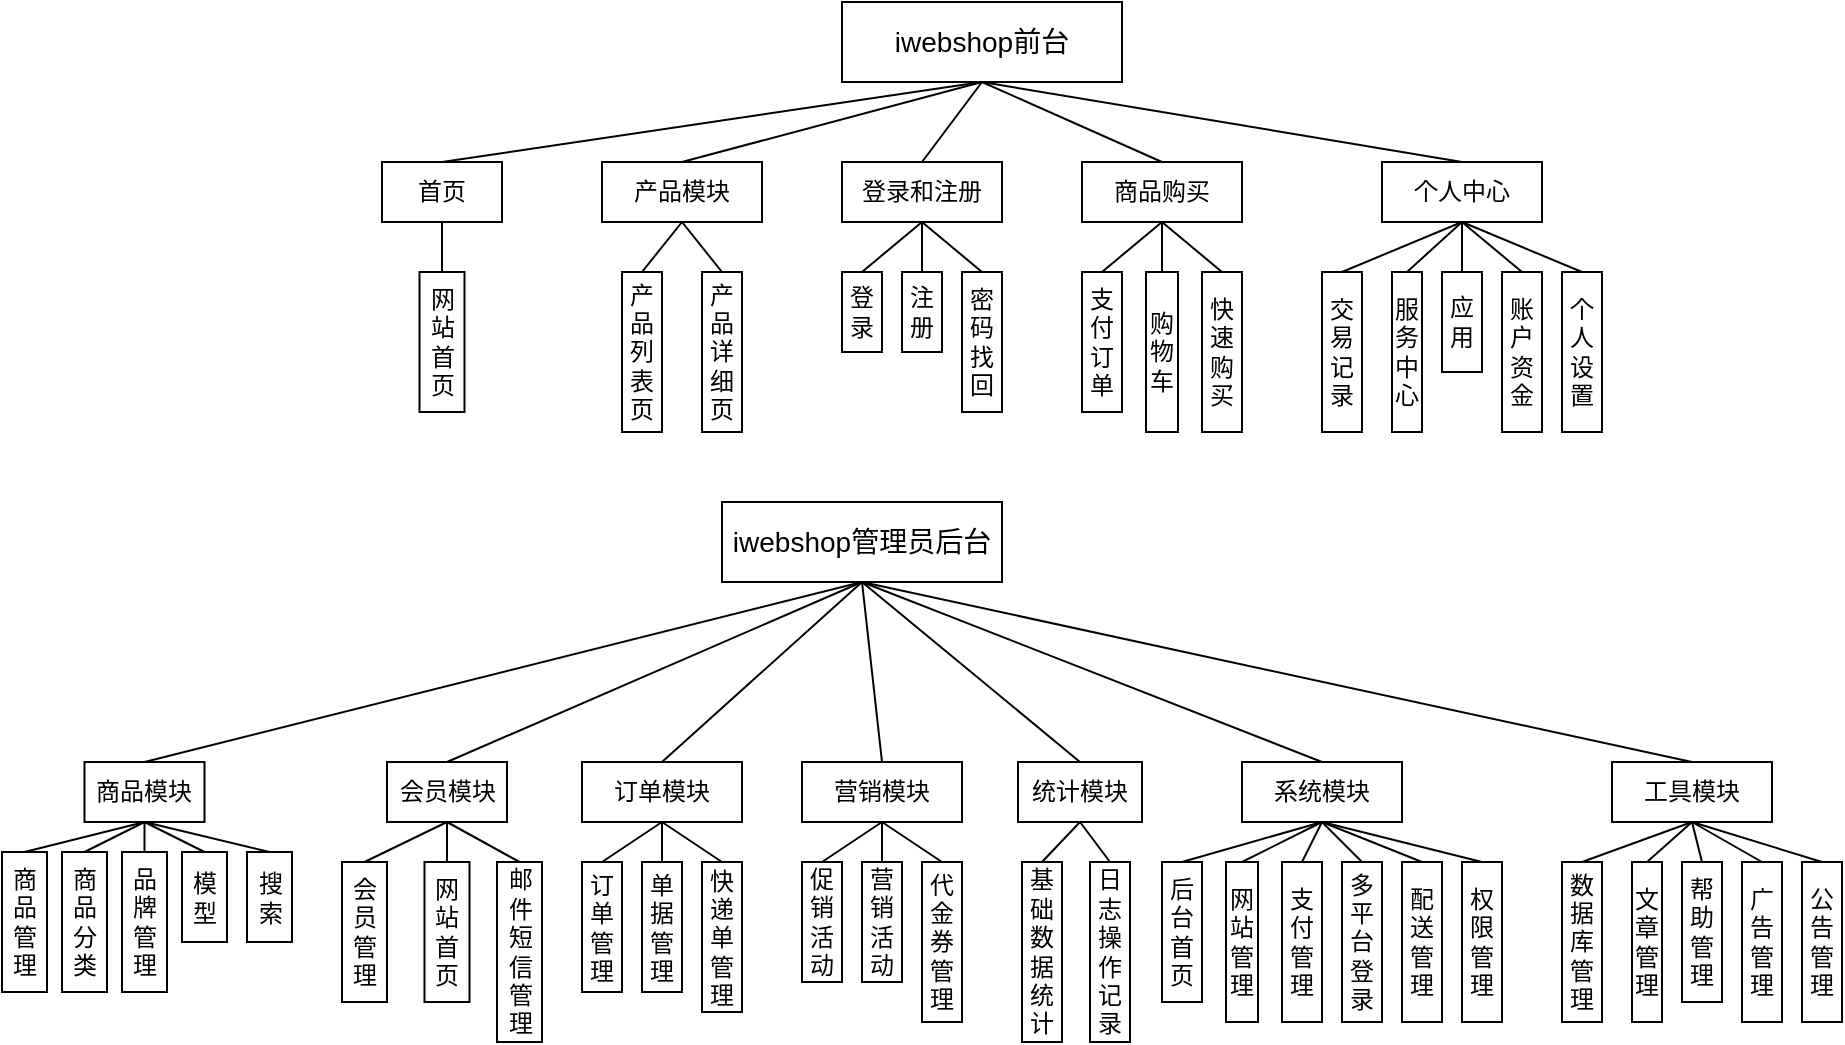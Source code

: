 <mxfile version="13.10.0" type="github"><diagram id="5_y9grPP_kcYrdx5bBlv" name="Page-1"><mxGraphModel dx="1957" dy="548" grid="1" gridSize="10" guides="1" tooltips="1" connect="1" arrows="1" fold="1" page="1" pageScale="1" pageWidth="827" pageHeight="1169" math="0" shadow="0"><root><mxCell id="0"/><mxCell id="1" parent="0"/><mxCell id="wPZl9Fxaazv0t-xVPV-a-2" value="&lt;font style=&quot;font-size: 14px&quot;&gt;iwebshop前台&lt;/font&gt;" style="rounded=0;whiteSpace=wrap;html=1;" vertex="1" parent="1"><mxGeometry x="270" y="50" width="140" height="40" as="geometry"/></mxCell><mxCell id="wPZl9Fxaazv0t-xVPV-a-3" value="产品模块" style="rounded=0;whiteSpace=wrap;html=1;" vertex="1" parent="1"><mxGeometry x="150" y="130" width="80" height="30" as="geometry"/></mxCell><mxCell id="wPZl9Fxaazv0t-xVPV-a-4" value="首页" style="rounded=0;whiteSpace=wrap;html=1;" vertex="1" parent="1"><mxGeometry x="40" y="130" width="60" height="30" as="geometry"/></mxCell><mxCell id="wPZl9Fxaazv0t-xVPV-a-5" value="个人中心" style="rounded=0;whiteSpace=wrap;html=1;" vertex="1" parent="1"><mxGeometry x="540" y="130" width="80" height="30" as="geometry"/></mxCell><mxCell id="wPZl9Fxaazv0t-xVPV-a-6" value="商品购买" style="rounded=0;whiteSpace=wrap;html=1;" vertex="1" parent="1"><mxGeometry x="390" y="130" width="80" height="30" as="geometry"/></mxCell><mxCell id="wPZl9Fxaazv0t-xVPV-a-7" value="登录和注册" style="rounded=0;whiteSpace=wrap;html=1;" vertex="1" parent="1"><mxGeometry x="270" y="130" width="80" height="30" as="geometry"/></mxCell><mxCell id="wPZl9Fxaazv0t-xVPV-a-8" value="网站首页" style="rounded=0;whiteSpace=wrap;html=1;" vertex="1" parent="1"><mxGeometry x="58.75" y="185" width="22.5" height="70" as="geometry"/></mxCell><mxCell id="wPZl9Fxaazv0t-xVPV-a-9" value="产品列表页" style="rounded=0;whiteSpace=wrap;html=1;" vertex="1" parent="1"><mxGeometry x="160" y="185" width="20" height="80" as="geometry"/></mxCell><mxCell id="wPZl9Fxaazv0t-xVPV-a-10" value="登录" style="rounded=0;whiteSpace=wrap;html=1;" vertex="1" parent="1"><mxGeometry x="270" y="185" width="20" height="40" as="geometry"/></mxCell><mxCell id="wPZl9Fxaazv0t-xVPV-a-11" value="注册" style="rounded=0;whiteSpace=wrap;html=1;" vertex="1" parent="1"><mxGeometry x="300" y="185" width="20" height="40" as="geometry"/></mxCell><mxCell id="wPZl9Fxaazv0t-xVPV-a-12" value="交易记录" style="rounded=0;whiteSpace=wrap;html=1;" vertex="1" parent="1"><mxGeometry x="510" y="185" width="20" height="80" as="geometry"/></mxCell><mxCell id="wPZl9Fxaazv0t-xVPV-a-13" value="服务中心" style="rounded=0;whiteSpace=wrap;html=1;" vertex="1" parent="1"><mxGeometry x="545" y="185" width="15" height="80" as="geometry"/></mxCell><mxCell id="wPZl9Fxaazv0t-xVPV-a-14" value="个人设置" style="rounded=0;whiteSpace=wrap;html=1;" vertex="1" parent="1"><mxGeometry x="630" y="185" width="20" height="80" as="geometry"/></mxCell><mxCell id="wPZl9Fxaazv0t-xVPV-a-15" value="账户资金" style="rounded=0;whiteSpace=wrap;html=1;" vertex="1" parent="1"><mxGeometry x="600" y="185" width="20" height="80" as="geometry"/></mxCell><mxCell id="wPZl9Fxaazv0t-xVPV-a-16" value="应用" style="rounded=0;whiteSpace=wrap;html=1;" vertex="1" parent="1"><mxGeometry x="570" y="185" width="20" height="50" as="geometry"/></mxCell><mxCell id="wPZl9Fxaazv0t-xVPV-a-17" value="快速购买" style="rounded=0;whiteSpace=wrap;html=1;" vertex="1" parent="1"><mxGeometry x="450" y="185" width="20" height="80" as="geometry"/></mxCell><mxCell id="wPZl9Fxaazv0t-xVPV-a-18" value="购物车" style="rounded=0;whiteSpace=wrap;html=1;" vertex="1" parent="1"><mxGeometry x="422" y="185" width="16" height="80" as="geometry"/></mxCell><mxCell id="wPZl9Fxaazv0t-xVPV-a-19" value="支付订单" style="rounded=0;whiteSpace=wrap;html=1;" vertex="1" parent="1"><mxGeometry x="390" y="185" width="20" height="70" as="geometry"/></mxCell><mxCell id="wPZl9Fxaazv0t-xVPV-a-20" value="密码找回" style="rounded=0;whiteSpace=wrap;html=1;" vertex="1" parent="1"><mxGeometry x="330" y="185" width="20" height="70" as="geometry"/></mxCell><mxCell id="wPZl9Fxaazv0t-xVPV-a-21" value="产品详细页" style="rounded=0;whiteSpace=wrap;html=1;" vertex="1" parent="1"><mxGeometry x="200" y="185" width="20" height="80" as="geometry"/></mxCell><mxCell id="wPZl9Fxaazv0t-xVPV-a-25" value="" style="endArrow=none;html=1;entryX=0.5;entryY=1;entryDx=0;entryDy=0;exitX=0.5;exitY=0;exitDx=0;exitDy=0;" edge="1" parent="1" source="wPZl9Fxaazv0t-xVPV-a-4" target="wPZl9Fxaazv0t-xVPV-a-2"><mxGeometry width="50" height="50" relative="1" as="geometry"><mxPoint x="340" y="280" as="sourcePoint"/><mxPoint x="390" y="230" as="targetPoint"/></mxGeometry></mxCell><mxCell id="wPZl9Fxaazv0t-xVPV-a-26" value="" style="endArrow=none;html=1;entryX=0.5;entryY=1;entryDx=0;entryDy=0;exitX=0.5;exitY=0;exitDx=0;exitDy=0;" edge="1" parent="1" source="wPZl9Fxaazv0t-xVPV-a-3" target="wPZl9Fxaazv0t-xVPV-a-2"><mxGeometry width="50" height="50" relative="1" as="geometry"><mxPoint x="340" y="280" as="sourcePoint"/><mxPoint x="390" y="230" as="targetPoint"/></mxGeometry></mxCell><mxCell id="wPZl9Fxaazv0t-xVPV-a-27" value="" style="endArrow=none;html=1;entryX=0.5;entryY=1;entryDx=0;entryDy=0;exitX=0.5;exitY=0;exitDx=0;exitDy=0;" edge="1" parent="1" source="wPZl9Fxaazv0t-xVPV-a-7" target="wPZl9Fxaazv0t-xVPV-a-2"><mxGeometry width="50" height="50" relative="1" as="geometry"><mxPoint x="340" y="280" as="sourcePoint"/><mxPoint x="390" y="230" as="targetPoint"/></mxGeometry></mxCell><mxCell id="wPZl9Fxaazv0t-xVPV-a-28" value="" style="endArrow=none;html=1;entryX=0.5;entryY=1;entryDx=0;entryDy=0;exitX=0.5;exitY=0;exitDx=0;exitDy=0;" edge="1" parent="1" source="wPZl9Fxaazv0t-xVPV-a-6" target="wPZl9Fxaazv0t-xVPV-a-2"><mxGeometry width="50" height="50" relative="1" as="geometry"><mxPoint x="340" y="280" as="sourcePoint"/><mxPoint x="390" y="230" as="targetPoint"/></mxGeometry></mxCell><mxCell id="wPZl9Fxaazv0t-xVPV-a-29" value="" style="endArrow=none;html=1;entryX=0.5;entryY=1;entryDx=0;entryDy=0;exitX=0.5;exitY=0;exitDx=0;exitDy=0;" edge="1" parent="1" source="wPZl9Fxaazv0t-xVPV-a-5" target="wPZl9Fxaazv0t-xVPV-a-2"><mxGeometry width="50" height="50" relative="1" as="geometry"><mxPoint x="340" y="280" as="sourcePoint"/><mxPoint x="390" y="230" as="targetPoint"/></mxGeometry></mxCell><mxCell id="wPZl9Fxaazv0t-xVPV-a-30" value="" style="endArrow=none;html=1;entryX=0.5;entryY=1;entryDx=0;entryDy=0;exitX=0.5;exitY=0;exitDx=0;exitDy=0;" edge="1" parent="1" source="wPZl9Fxaazv0t-xVPV-a-8" target="wPZl9Fxaazv0t-xVPV-a-4"><mxGeometry width="50" height="50" relative="1" as="geometry"><mxPoint x="340" y="280" as="sourcePoint"/><mxPoint x="390" y="230" as="targetPoint"/></mxGeometry></mxCell><mxCell id="wPZl9Fxaazv0t-xVPV-a-31" value="" style="endArrow=none;html=1;entryX=0.5;entryY=1;entryDx=0;entryDy=0;exitX=0.5;exitY=0;exitDx=0;exitDy=0;" edge="1" parent="1" source="wPZl9Fxaazv0t-xVPV-a-9" target="wPZl9Fxaazv0t-xVPV-a-3"><mxGeometry width="50" height="50" relative="1" as="geometry"><mxPoint x="340" y="280" as="sourcePoint"/><mxPoint x="390" y="230" as="targetPoint"/></mxGeometry></mxCell><mxCell id="wPZl9Fxaazv0t-xVPV-a-32" value="" style="endArrow=none;html=1;entryX=0.5;entryY=1;entryDx=0;entryDy=0;exitX=0.5;exitY=0;exitDx=0;exitDy=0;" edge="1" parent="1" source="wPZl9Fxaazv0t-xVPV-a-21" target="wPZl9Fxaazv0t-xVPV-a-3"><mxGeometry width="50" height="50" relative="1" as="geometry"><mxPoint x="340" y="280" as="sourcePoint"/><mxPoint x="390" y="230" as="targetPoint"/></mxGeometry></mxCell><mxCell id="wPZl9Fxaazv0t-xVPV-a-33" value="" style="endArrow=none;html=1;entryX=0.5;entryY=1;entryDx=0;entryDy=0;exitX=0.5;exitY=0;exitDx=0;exitDy=0;" edge="1" parent="1" source="wPZl9Fxaazv0t-xVPV-a-10" target="wPZl9Fxaazv0t-xVPV-a-7"><mxGeometry width="50" height="50" relative="1" as="geometry"><mxPoint x="340" y="280" as="sourcePoint"/><mxPoint x="390" y="230" as="targetPoint"/></mxGeometry></mxCell><mxCell id="wPZl9Fxaazv0t-xVPV-a-34" value="" style="endArrow=none;html=1;entryX=0.5;entryY=1;entryDx=0;entryDy=0;exitX=0.5;exitY=0;exitDx=0;exitDy=0;" edge="1" parent="1" source="wPZl9Fxaazv0t-xVPV-a-11" target="wPZl9Fxaazv0t-xVPV-a-7"><mxGeometry width="50" height="50" relative="1" as="geometry"><mxPoint x="340" y="280" as="sourcePoint"/><mxPoint x="390" y="230" as="targetPoint"/></mxGeometry></mxCell><mxCell id="wPZl9Fxaazv0t-xVPV-a-35" value="" style="endArrow=none;html=1;entryX=0.5;entryY=1;entryDx=0;entryDy=0;exitX=0.5;exitY=0;exitDx=0;exitDy=0;" edge="1" parent="1" source="wPZl9Fxaazv0t-xVPV-a-20" target="wPZl9Fxaazv0t-xVPV-a-7"><mxGeometry width="50" height="50" relative="1" as="geometry"><mxPoint x="340" y="280" as="sourcePoint"/><mxPoint x="390" y="230" as="targetPoint"/></mxGeometry></mxCell><mxCell id="wPZl9Fxaazv0t-xVPV-a-36" value="" style="endArrow=none;html=1;entryX=0.5;entryY=1;entryDx=0;entryDy=0;exitX=0.5;exitY=0;exitDx=0;exitDy=0;" edge="1" parent="1" source="wPZl9Fxaazv0t-xVPV-a-19" target="wPZl9Fxaazv0t-xVPV-a-6"><mxGeometry width="50" height="50" relative="1" as="geometry"><mxPoint x="340" y="280" as="sourcePoint"/><mxPoint x="390" y="230" as="targetPoint"/></mxGeometry></mxCell><mxCell id="wPZl9Fxaazv0t-xVPV-a-37" value="" style="endArrow=none;html=1;entryX=0.5;entryY=1;entryDx=0;entryDy=0;exitX=0.5;exitY=0;exitDx=0;exitDy=0;" edge="1" parent="1" source="wPZl9Fxaazv0t-xVPV-a-18" target="wPZl9Fxaazv0t-xVPV-a-6"><mxGeometry width="50" height="50" relative="1" as="geometry"><mxPoint x="340" y="280" as="sourcePoint"/><mxPoint x="390" y="230" as="targetPoint"/></mxGeometry></mxCell><mxCell id="wPZl9Fxaazv0t-xVPV-a-38" value="" style="endArrow=none;html=1;entryX=0.5;entryY=1;entryDx=0;entryDy=0;exitX=0.5;exitY=0;exitDx=0;exitDy=0;" edge="1" parent="1" source="wPZl9Fxaazv0t-xVPV-a-17" target="wPZl9Fxaazv0t-xVPV-a-6"><mxGeometry width="50" height="50" relative="1" as="geometry"><mxPoint x="340" y="280" as="sourcePoint"/><mxPoint x="390" y="230" as="targetPoint"/></mxGeometry></mxCell><mxCell id="wPZl9Fxaazv0t-xVPV-a-39" value="" style="endArrow=none;html=1;entryX=0.5;entryY=1;entryDx=0;entryDy=0;exitX=0.5;exitY=0;exitDx=0;exitDy=0;" edge="1" parent="1" source="wPZl9Fxaazv0t-xVPV-a-12" target="wPZl9Fxaazv0t-xVPV-a-5"><mxGeometry width="50" height="50" relative="1" as="geometry"><mxPoint x="340" y="280" as="sourcePoint"/><mxPoint x="390" y="230" as="targetPoint"/></mxGeometry></mxCell><mxCell id="wPZl9Fxaazv0t-xVPV-a-40" value="" style="endArrow=none;html=1;entryX=0.5;entryY=1;entryDx=0;entryDy=0;exitX=0.5;exitY=0;exitDx=0;exitDy=0;" edge="1" parent="1" source="wPZl9Fxaazv0t-xVPV-a-13" target="wPZl9Fxaazv0t-xVPV-a-5"><mxGeometry width="50" height="50" relative="1" as="geometry"><mxPoint x="340" y="280" as="sourcePoint"/><mxPoint x="390" y="230" as="targetPoint"/></mxGeometry></mxCell><mxCell id="wPZl9Fxaazv0t-xVPV-a-41" value="" style="endArrow=none;html=1;entryX=0.5;entryY=1;entryDx=0;entryDy=0;exitX=0.5;exitY=0;exitDx=0;exitDy=0;" edge="1" parent="1" source="wPZl9Fxaazv0t-xVPV-a-16" target="wPZl9Fxaazv0t-xVPV-a-5"><mxGeometry width="50" height="50" relative="1" as="geometry"><mxPoint x="340" y="280" as="sourcePoint"/><mxPoint x="390" y="230" as="targetPoint"/></mxGeometry></mxCell><mxCell id="wPZl9Fxaazv0t-xVPV-a-42" value="" style="endArrow=none;html=1;entryX=0.5;entryY=1;entryDx=0;entryDy=0;exitX=0.5;exitY=0;exitDx=0;exitDy=0;" edge="1" parent="1" source="wPZl9Fxaazv0t-xVPV-a-15" target="wPZl9Fxaazv0t-xVPV-a-5"><mxGeometry width="50" height="50" relative="1" as="geometry"><mxPoint x="340" y="280" as="sourcePoint"/><mxPoint x="390" y="230" as="targetPoint"/></mxGeometry></mxCell><mxCell id="wPZl9Fxaazv0t-xVPV-a-43" value="" style="endArrow=none;html=1;entryX=0.5;entryY=1;entryDx=0;entryDy=0;exitX=0.5;exitY=0;exitDx=0;exitDy=0;" edge="1" parent="1" source="wPZl9Fxaazv0t-xVPV-a-14" target="wPZl9Fxaazv0t-xVPV-a-5"><mxGeometry width="50" height="50" relative="1" as="geometry"><mxPoint x="340" y="280" as="sourcePoint"/><mxPoint x="390" y="230" as="targetPoint"/></mxGeometry></mxCell><mxCell id="wPZl9Fxaazv0t-xVPV-a-45" value="&lt;font style=&quot;font-size: 14px&quot;&gt;iwebshop管理员后台&lt;/font&gt;" style="rounded=0;whiteSpace=wrap;html=1;" vertex="1" parent="1"><mxGeometry x="210" y="300" width="140" height="40" as="geometry"/></mxCell><mxCell id="wPZl9Fxaazv0t-xVPV-a-46" value="订单模块" style="rounded=0;whiteSpace=wrap;html=1;" vertex="1" parent="1"><mxGeometry x="140" y="430" width="80" height="30" as="geometry"/></mxCell><mxCell id="wPZl9Fxaazv0t-xVPV-a-47" value="会员模块" style="rounded=0;whiteSpace=wrap;html=1;" vertex="1" parent="1"><mxGeometry x="42.5" y="430" width="60" height="30" as="geometry"/></mxCell><mxCell id="wPZl9Fxaazv0t-xVPV-a-48" value="工具模块" style="rounded=0;whiteSpace=wrap;html=1;" vertex="1" parent="1"><mxGeometry x="655" y="430" width="80" height="30" as="geometry"/></mxCell><mxCell id="wPZl9Fxaazv0t-xVPV-a-49" value="系统模块" style="rounded=0;whiteSpace=wrap;html=1;" vertex="1" parent="1"><mxGeometry x="470" y="430" width="80" height="30" as="geometry"/></mxCell><mxCell id="wPZl9Fxaazv0t-xVPV-a-50" value="营销模块" style="rounded=0;whiteSpace=wrap;html=1;" vertex="1" parent="1"><mxGeometry x="250" y="430" width="80" height="30" as="geometry"/></mxCell><mxCell id="wPZl9Fxaazv0t-xVPV-a-51" value="网站首页" style="rounded=0;whiteSpace=wrap;html=1;" vertex="1" parent="1"><mxGeometry x="61.25" y="480" width="22.5" height="70" as="geometry"/></mxCell><mxCell id="wPZl9Fxaazv0t-xVPV-a-52" value="订单管理" style="rounded=0;whiteSpace=wrap;html=1;" vertex="1" parent="1"><mxGeometry x="140" y="480" width="20" height="65" as="geometry"/></mxCell><mxCell id="wPZl9Fxaazv0t-xVPV-a-53" value="促销活动" style="rounded=0;whiteSpace=wrap;html=1;" vertex="1" parent="1"><mxGeometry x="250" y="480" width="20" height="60" as="geometry"/></mxCell><mxCell id="wPZl9Fxaazv0t-xVPV-a-54" value="营销活动" style="rounded=0;whiteSpace=wrap;html=1;" vertex="1" parent="1"><mxGeometry x="280" y="480" width="20" height="60" as="geometry"/></mxCell><mxCell id="wPZl9Fxaazv0t-xVPV-a-55" value="数据库管理" style="rounded=0;whiteSpace=wrap;html=1;" vertex="1" parent="1"><mxGeometry x="630" y="480" width="20" height="80" as="geometry"/></mxCell><mxCell id="wPZl9Fxaazv0t-xVPV-a-56" value="文章管理" style="rounded=0;whiteSpace=wrap;html=1;" vertex="1" parent="1"><mxGeometry x="665" y="480" width="15" height="80" as="geometry"/></mxCell><mxCell id="wPZl9Fxaazv0t-xVPV-a-57" value="公告管理" style="rounded=0;whiteSpace=wrap;html=1;" vertex="1" parent="1"><mxGeometry x="750" y="480" width="20" height="80" as="geometry"/></mxCell><mxCell id="wPZl9Fxaazv0t-xVPV-a-58" value="广告管理" style="rounded=0;whiteSpace=wrap;html=1;" vertex="1" parent="1"><mxGeometry x="720" y="480" width="20" height="80" as="geometry"/></mxCell><mxCell id="wPZl9Fxaazv0t-xVPV-a-59" value="帮助管理" style="rounded=0;whiteSpace=wrap;html=1;" vertex="1" parent="1"><mxGeometry x="690" y="480" width="20" height="70" as="geometry"/></mxCell><mxCell id="wPZl9Fxaazv0t-xVPV-a-60" value="支付管理" style="rounded=0;whiteSpace=wrap;html=1;" vertex="1" parent="1"><mxGeometry x="490" y="480" width="20" height="80" as="geometry"/></mxCell><mxCell id="wPZl9Fxaazv0t-xVPV-a-61" value="网站管理" style="rounded=0;whiteSpace=wrap;html=1;" vertex="1" parent="1"><mxGeometry x="462" y="480" width="16" height="80" as="geometry"/></mxCell><mxCell id="wPZl9Fxaazv0t-xVPV-a-62" value="后台首页" style="rounded=0;whiteSpace=wrap;html=1;" vertex="1" parent="1"><mxGeometry x="430" y="480" width="20" height="70" as="geometry"/></mxCell><mxCell id="wPZl9Fxaazv0t-xVPV-a-63" value="代金券管理" style="rounded=0;whiteSpace=wrap;html=1;" vertex="1" parent="1"><mxGeometry x="310" y="480" width="20" height="80" as="geometry"/></mxCell><mxCell id="wPZl9Fxaazv0t-xVPV-a-64" value="单据管理" style="rounded=0;whiteSpace=wrap;html=1;" vertex="1" parent="1"><mxGeometry x="170" y="480" width="20" height="65" as="geometry"/></mxCell><mxCell id="wPZl9Fxaazv0t-xVPV-a-65" value="" style="endArrow=none;html=1;entryX=0.5;entryY=1;entryDx=0;entryDy=0;exitX=0.5;exitY=0;exitDx=0;exitDy=0;" edge="1" parent="1" source="wPZl9Fxaazv0t-xVPV-a-47" target="wPZl9Fxaazv0t-xVPV-a-45"><mxGeometry width="50" height="50" relative="1" as="geometry"><mxPoint x="395" y="580" as="sourcePoint"/><mxPoint x="445" y="530" as="targetPoint"/></mxGeometry></mxCell><mxCell id="wPZl9Fxaazv0t-xVPV-a-66" value="" style="endArrow=none;html=1;entryX=0.5;entryY=1;entryDx=0;entryDy=0;exitX=0.5;exitY=0;exitDx=0;exitDy=0;" edge="1" parent="1" source="wPZl9Fxaazv0t-xVPV-a-46" target="wPZl9Fxaazv0t-xVPV-a-45"><mxGeometry width="50" height="50" relative="1" as="geometry"><mxPoint x="395" y="580" as="sourcePoint"/><mxPoint x="445" y="530" as="targetPoint"/></mxGeometry></mxCell><mxCell id="wPZl9Fxaazv0t-xVPV-a-67" value="" style="endArrow=none;html=1;entryX=0.5;entryY=1;entryDx=0;entryDy=0;exitX=0.5;exitY=0;exitDx=0;exitDy=0;" edge="1" parent="1" source="wPZl9Fxaazv0t-xVPV-a-50" target="wPZl9Fxaazv0t-xVPV-a-45"><mxGeometry width="50" height="50" relative="1" as="geometry"><mxPoint x="395" y="580" as="sourcePoint"/><mxPoint x="445" y="530" as="targetPoint"/></mxGeometry></mxCell><mxCell id="wPZl9Fxaazv0t-xVPV-a-68" value="" style="endArrow=none;html=1;entryX=0.5;entryY=1;entryDx=0;entryDy=0;exitX=0.5;exitY=0;exitDx=0;exitDy=0;" edge="1" parent="1" source="wPZl9Fxaazv0t-xVPV-a-49" target="wPZl9Fxaazv0t-xVPV-a-45"><mxGeometry width="50" height="50" relative="1" as="geometry"><mxPoint x="395" y="580" as="sourcePoint"/><mxPoint x="445" y="530" as="targetPoint"/></mxGeometry></mxCell><mxCell id="wPZl9Fxaazv0t-xVPV-a-69" value="" style="endArrow=none;html=1;entryX=0.5;entryY=1;entryDx=0;entryDy=0;exitX=0.5;exitY=0;exitDx=0;exitDy=0;" edge="1" parent="1" source="wPZl9Fxaazv0t-xVPV-a-48" target="wPZl9Fxaazv0t-xVPV-a-45"><mxGeometry width="50" height="50" relative="1" as="geometry"><mxPoint x="395" y="580" as="sourcePoint"/><mxPoint x="445" y="530" as="targetPoint"/></mxGeometry></mxCell><mxCell id="wPZl9Fxaazv0t-xVPV-a-70" value="" style="endArrow=none;html=1;entryX=0.5;entryY=1;entryDx=0;entryDy=0;exitX=0.5;exitY=0;exitDx=0;exitDy=0;" edge="1" parent="1" source="wPZl9Fxaazv0t-xVPV-a-51" target="wPZl9Fxaazv0t-xVPV-a-47"><mxGeometry width="50" height="50" relative="1" as="geometry"><mxPoint x="365" y="580" as="sourcePoint"/><mxPoint x="415" y="530" as="targetPoint"/></mxGeometry></mxCell><mxCell id="wPZl9Fxaazv0t-xVPV-a-71" value="" style="endArrow=none;html=1;entryX=0.5;entryY=1;entryDx=0;entryDy=0;exitX=0.5;exitY=0;exitDx=0;exitDy=0;" edge="1" parent="1" source="wPZl9Fxaazv0t-xVPV-a-52" target="wPZl9Fxaazv0t-xVPV-a-46"><mxGeometry width="50" height="50" relative="1" as="geometry"><mxPoint x="395" y="580" as="sourcePoint"/><mxPoint x="445" y="530" as="targetPoint"/></mxGeometry></mxCell><mxCell id="wPZl9Fxaazv0t-xVPV-a-72" value="" style="endArrow=none;html=1;entryX=0.5;entryY=1;entryDx=0;entryDy=0;exitX=0.5;exitY=0;exitDx=0;exitDy=0;" edge="1" parent="1" source="wPZl9Fxaazv0t-xVPV-a-64" target="wPZl9Fxaazv0t-xVPV-a-46"><mxGeometry width="50" height="50" relative="1" as="geometry"><mxPoint x="395" y="580" as="sourcePoint"/><mxPoint x="445" y="530" as="targetPoint"/></mxGeometry></mxCell><mxCell id="wPZl9Fxaazv0t-xVPV-a-73" value="" style="endArrow=none;html=1;entryX=0.5;entryY=1;entryDx=0;entryDy=0;exitX=0.5;exitY=0;exitDx=0;exitDy=0;" edge="1" parent="1" source="wPZl9Fxaazv0t-xVPV-a-53" target="wPZl9Fxaazv0t-xVPV-a-50"><mxGeometry width="50" height="50" relative="1" as="geometry"><mxPoint x="395" y="580" as="sourcePoint"/><mxPoint x="445" y="530" as="targetPoint"/></mxGeometry></mxCell><mxCell id="wPZl9Fxaazv0t-xVPV-a-74" value="" style="endArrow=none;html=1;entryX=0.5;entryY=1;entryDx=0;entryDy=0;exitX=0.5;exitY=0;exitDx=0;exitDy=0;" edge="1" parent="1" source="wPZl9Fxaazv0t-xVPV-a-54" target="wPZl9Fxaazv0t-xVPV-a-50"><mxGeometry width="50" height="50" relative="1" as="geometry"><mxPoint x="395" y="580" as="sourcePoint"/><mxPoint x="445" y="530" as="targetPoint"/></mxGeometry></mxCell><mxCell id="wPZl9Fxaazv0t-xVPV-a-75" value="" style="endArrow=none;html=1;entryX=0.5;entryY=1;entryDx=0;entryDy=0;exitX=0.5;exitY=0;exitDx=0;exitDy=0;" edge="1" parent="1" source="wPZl9Fxaazv0t-xVPV-a-63" target="wPZl9Fxaazv0t-xVPV-a-50"><mxGeometry width="50" height="50" relative="1" as="geometry"><mxPoint x="395" y="580" as="sourcePoint"/><mxPoint x="445" y="530" as="targetPoint"/></mxGeometry></mxCell><mxCell id="wPZl9Fxaazv0t-xVPV-a-76" value="" style="endArrow=none;html=1;entryX=0.5;entryY=1;entryDx=0;entryDy=0;exitX=0.5;exitY=0;exitDx=0;exitDy=0;" edge="1" parent="1" source="wPZl9Fxaazv0t-xVPV-a-62" target="wPZl9Fxaazv0t-xVPV-a-49"><mxGeometry width="50" height="50" relative="1" as="geometry"><mxPoint x="395" y="580" as="sourcePoint"/><mxPoint x="445" y="530" as="targetPoint"/></mxGeometry></mxCell><mxCell id="wPZl9Fxaazv0t-xVPV-a-77" value="" style="endArrow=none;html=1;entryX=0.5;entryY=1;entryDx=0;entryDy=0;exitX=0.5;exitY=0;exitDx=0;exitDy=0;" edge="1" parent="1" source="wPZl9Fxaazv0t-xVPV-a-61" target="wPZl9Fxaazv0t-xVPV-a-49"><mxGeometry width="50" height="50" relative="1" as="geometry"><mxPoint x="395" y="580" as="sourcePoint"/><mxPoint x="445" y="530" as="targetPoint"/></mxGeometry></mxCell><mxCell id="wPZl9Fxaazv0t-xVPV-a-78" value="" style="endArrow=none;html=1;entryX=0.5;entryY=1;entryDx=0;entryDy=0;exitX=0.5;exitY=0;exitDx=0;exitDy=0;" edge="1" parent="1" source="wPZl9Fxaazv0t-xVPV-a-60" target="wPZl9Fxaazv0t-xVPV-a-49"><mxGeometry width="50" height="50" relative="1" as="geometry"><mxPoint x="395" y="580" as="sourcePoint"/><mxPoint x="445" y="530" as="targetPoint"/></mxGeometry></mxCell><mxCell id="wPZl9Fxaazv0t-xVPV-a-79" value="" style="endArrow=none;html=1;entryX=0.5;entryY=1;entryDx=0;entryDy=0;exitX=0.5;exitY=0;exitDx=0;exitDy=0;" edge="1" parent="1" source="wPZl9Fxaazv0t-xVPV-a-55" target="wPZl9Fxaazv0t-xVPV-a-48"><mxGeometry width="50" height="50" relative="1" as="geometry"><mxPoint x="480" y="585" as="sourcePoint"/><mxPoint x="530" y="535" as="targetPoint"/></mxGeometry></mxCell><mxCell id="wPZl9Fxaazv0t-xVPV-a-80" value="" style="endArrow=none;html=1;entryX=0.5;entryY=1;entryDx=0;entryDy=0;exitX=0.5;exitY=0;exitDx=0;exitDy=0;" edge="1" parent="1" source="wPZl9Fxaazv0t-xVPV-a-56" target="wPZl9Fxaazv0t-xVPV-a-48"><mxGeometry width="50" height="50" relative="1" as="geometry"><mxPoint x="480" y="585" as="sourcePoint"/><mxPoint x="530" y="535" as="targetPoint"/></mxGeometry></mxCell><mxCell id="wPZl9Fxaazv0t-xVPV-a-81" value="" style="endArrow=none;html=1;entryX=0.5;entryY=1;entryDx=0;entryDy=0;exitX=0.5;exitY=0;exitDx=0;exitDy=0;" edge="1" parent="1" source="wPZl9Fxaazv0t-xVPV-a-59" target="wPZl9Fxaazv0t-xVPV-a-48"><mxGeometry width="50" height="50" relative="1" as="geometry"><mxPoint x="480" y="585" as="sourcePoint"/><mxPoint x="530" y="535" as="targetPoint"/></mxGeometry></mxCell><mxCell id="wPZl9Fxaazv0t-xVPV-a-82" value="" style="endArrow=none;html=1;entryX=0.5;entryY=1;entryDx=0;entryDy=0;exitX=0.5;exitY=0;exitDx=0;exitDy=0;" edge="1" parent="1" source="wPZl9Fxaazv0t-xVPV-a-58" target="wPZl9Fxaazv0t-xVPV-a-48"><mxGeometry width="50" height="50" relative="1" as="geometry"><mxPoint x="480" y="585" as="sourcePoint"/><mxPoint x="530" y="535" as="targetPoint"/></mxGeometry></mxCell><mxCell id="wPZl9Fxaazv0t-xVPV-a-83" value="" style="endArrow=none;html=1;entryX=0.5;entryY=1;entryDx=0;entryDy=0;exitX=0.5;exitY=0;exitDx=0;exitDy=0;" edge="1" parent="1" source="wPZl9Fxaazv0t-xVPV-a-57" target="wPZl9Fxaazv0t-xVPV-a-48"><mxGeometry width="50" height="50" relative="1" as="geometry"><mxPoint x="480" y="585" as="sourcePoint"/><mxPoint x="530" y="535" as="targetPoint"/></mxGeometry></mxCell><mxCell id="wPZl9Fxaazv0t-xVPV-a-84" value="商品模块" style="rounded=0;whiteSpace=wrap;html=1;" vertex="1" parent="1"><mxGeometry x="-108.75" y="430" width="60" height="30" as="geometry"/></mxCell><mxCell id="wPZl9Fxaazv0t-xVPV-a-85" value="统计模块" style="rounded=0;whiteSpace=wrap;html=1;" vertex="1" parent="1"><mxGeometry x="358" y="430" width="62" height="30" as="geometry"/></mxCell><mxCell id="wPZl9Fxaazv0t-xVPV-a-86" value="搜索" style="rounded=0;whiteSpace=wrap;html=1;" vertex="1" parent="1"><mxGeometry x="-27.5" y="475" width="22.5" height="45" as="geometry"/></mxCell><mxCell id="wPZl9Fxaazv0t-xVPV-a-87" value="模型" style="rounded=0;whiteSpace=wrap;html=1;" vertex="1" parent="1"><mxGeometry x="-60" y="475" width="22.5" height="45" as="geometry"/></mxCell><mxCell id="wPZl9Fxaazv0t-xVPV-a-88" value="品牌管理" style="rounded=0;whiteSpace=wrap;html=1;" vertex="1" parent="1"><mxGeometry x="-90" y="475" width="22.5" height="70" as="geometry"/></mxCell><mxCell id="wPZl9Fxaazv0t-xVPV-a-89" value="商品分类" style="rounded=0;whiteSpace=wrap;html=1;" vertex="1" parent="1"><mxGeometry x="-120" y="475" width="22.5" height="70" as="geometry"/></mxCell><mxCell id="wPZl9Fxaazv0t-xVPV-a-90" value="商品管理" style="rounded=0;whiteSpace=wrap;html=1;" vertex="1" parent="1"><mxGeometry x="-150" y="475" width="22.5" height="70" as="geometry"/></mxCell><mxCell id="wPZl9Fxaazv0t-xVPV-a-91" value="会员管理" style="rounded=0;whiteSpace=wrap;html=1;" vertex="1" parent="1"><mxGeometry x="20" y="480" width="22.5" height="70" as="geometry"/></mxCell><mxCell id="wPZl9Fxaazv0t-xVPV-a-92" value="邮件短信管理" style="rounded=0;whiteSpace=wrap;html=1;" vertex="1" parent="1"><mxGeometry x="97.5" y="480" width="22.5" height="90" as="geometry"/></mxCell><mxCell id="wPZl9Fxaazv0t-xVPV-a-95" value="快递单管理" style="rounded=0;whiteSpace=wrap;html=1;" vertex="1" parent="1"><mxGeometry x="200" y="480" width="20" height="75" as="geometry"/></mxCell><mxCell id="wPZl9Fxaazv0t-xVPV-a-99" value="日志操作记录" style="rounded=0;whiteSpace=wrap;html=1;" vertex="1" parent="1"><mxGeometry x="394" y="480" width="20" height="90" as="geometry"/></mxCell><mxCell id="wPZl9Fxaazv0t-xVPV-a-100" value="基础数据统计" style="rounded=0;whiteSpace=wrap;html=1;" vertex="1" parent="1"><mxGeometry x="360" y="480" width="20" height="90" as="geometry"/></mxCell><mxCell id="wPZl9Fxaazv0t-xVPV-a-101" value="多平台登录" style="rounded=0;whiteSpace=wrap;html=1;" vertex="1" parent="1"><mxGeometry x="520" y="480" width="20" height="80" as="geometry"/></mxCell><mxCell id="wPZl9Fxaazv0t-xVPV-a-102" value="配送管理" style="rounded=0;whiteSpace=wrap;html=1;" vertex="1" parent="1"><mxGeometry x="550" y="480" width="20" height="80" as="geometry"/></mxCell><mxCell id="wPZl9Fxaazv0t-xVPV-a-103" value="权限管理" style="rounded=0;whiteSpace=wrap;html=1;" vertex="1" parent="1"><mxGeometry x="580" y="480" width="20" height="80" as="geometry"/></mxCell><mxCell id="wPZl9Fxaazv0t-xVPV-a-107" value="" style="endArrow=none;html=1;entryX=0.5;entryY=1;entryDx=0;entryDy=0;exitX=0.5;exitY=0;exitDx=0;exitDy=0;" edge="1" parent="1" source="wPZl9Fxaazv0t-xVPV-a-84" target="wPZl9Fxaazv0t-xVPV-a-45"><mxGeometry width="50" height="50" relative="1" as="geometry"><mxPoint x="240" y="540" as="sourcePoint"/><mxPoint x="290" y="490" as="targetPoint"/></mxGeometry></mxCell><mxCell id="wPZl9Fxaazv0t-xVPV-a-108" value="" style="endArrow=none;html=1;entryX=0.5;entryY=1;entryDx=0;entryDy=0;exitX=0.5;exitY=0;exitDx=0;exitDy=0;" edge="1" parent="1" source="wPZl9Fxaazv0t-xVPV-a-85" target="wPZl9Fxaazv0t-xVPV-a-45"><mxGeometry width="50" height="50" relative="1" as="geometry"><mxPoint x="240" y="540" as="sourcePoint"/><mxPoint x="290" y="490" as="targetPoint"/></mxGeometry></mxCell><mxCell id="wPZl9Fxaazv0t-xVPV-a-109" value="" style="endArrow=none;html=1;entryX=0.5;entryY=1;entryDx=0;entryDy=0;exitX=0.5;exitY=0;exitDx=0;exitDy=0;" edge="1" parent="1" source="wPZl9Fxaazv0t-xVPV-a-90" target="wPZl9Fxaazv0t-xVPV-a-84"><mxGeometry width="50" height="50" relative="1" as="geometry"><mxPoint x="240" y="540" as="sourcePoint"/><mxPoint x="290" y="490" as="targetPoint"/></mxGeometry></mxCell><mxCell id="wPZl9Fxaazv0t-xVPV-a-110" value="" style="endArrow=none;html=1;entryX=0.5;entryY=1;entryDx=0;entryDy=0;exitX=0.5;exitY=0;exitDx=0;exitDy=0;" edge="1" parent="1" source="wPZl9Fxaazv0t-xVPV-a-89" target="wPZl9Fxaazv0t-xVPV-a-84"><mxGeometry width="50" height="50" relative="1" as="geometry"><mxPoint x="240" y="540" as="sourcePoint"/><mxPoint x="290" y="490" as="targetPoint"/></mxGeometry></mxCell><mxCell id="wPZl9Fxaazv0t-xVPV-a-111" value="" style="endArrow=none;html=1;entryX=0.5;entryY=1;entryDx=0;entryDy=0;exitX=0.5;exitY=0;exitDx=0;exitDy=0;" edge="1" parent="1" source="wPZl9Fxaazv0t-xVPV-a-88" target="wPZl9Fxaazv0t-xVPV-a-84"><mxGeometry width="50" height="50" relative="1" as="geometry"><mxPoint x="240" y="540" as="sourcePoint"/><mxPoint x="290" y="490" as="targetPoint"/></mxGeometry></mxCell><mxCell id="wPZl9Fxaazv0t-xVPV-a-112" value="" style="endArrow=none;html=1;entryX=0.5;entryY=1;entryDx=0;entryDy=0;exitX=0.5;exitY=0;exitDx=0;exitDy=0;" edge="1" parent="1" source="wPZl9Fxaazv0t-xVPV-a-87" target="wPZl9Fxaazv0t-xVPV-a-84"><mxGeometry width="50" height="50" relative="1" as="geometry"><mxPoint x="240" y="540" as="sourcePoint"/><mxPoint x="290" y="490" as="targetPoint"/></mxGeometry></mxCell><mxCell id="wPZl9Fxaazv0t-xVPV-a-113" value="" style="endArrow=none;html=1;entryX=0.5;entryY=1;entryDx=0;entryDy=0;exitX=0.5;exitY=0;exitDx=0;exitDy=0;" edge="1" parent="1" source="wPZl9Fxaazv0t-xVPV-a-86" target="wPZl9Fxaazv0t-xVPV-a-84"><mxGeometry width="50" height="50" relative="1" as="geometry"><mxPoint x="240" y="540" as="sourcePoint"/><mxPoint x="290" y="490" as="targetPoint"/></mxGeometry></mxCell><mxCell id="wPZl9Fxaazv0t-xVPV-a-114" value="" style="endArrow=none;html=1;entryX=0.5;entryY=1;entryDx=0;entryDy=0;exitX=0.5;exitY=0;exitDx=0;exitDy=0;" edge="1" parent="1" source="wPZl9Fxaazv0t-xVPV-a-91" target="wPZl9Fxaazv0t-xVPV-a-47"><mxGeometry width="50" height="50" relative="1" as="geometry"><mxPoint x="240" y="540" as="sourcePoint"/><mxPoint x="290" y="490" as="targetPoint"/></mxGeometry></mxCell><mxCell id="wPZl9Fxaazv0t-xVPV-a-115" value="" style="endArrow=none;html=1;entryX=0.5;entryY=1;entryDx=0;entryDy=0;exitX=0.5;exitY=0;exitDx=0;exitDy=0;" edge="1" parent="1" source="wPZl9Fxaazv0t-xVPV-a-92" target="wPZl9Fxaazv0t-xVPV-a-47"><mxGeometry width="50" height="50" relative="1" as="geometry"><mxPoint x="240" y="540" as="sourcePoint"/><mxPoint x="290" y="490" as="targetPoint"/></mxGeometry></mxCell><mxCell id="wPZl9Fxaazv0t-xVPV-a-116" value="" style="endArrow=none;html=1;entryX=0.5;entryY=1;entryDx=0;entryDy=0;exitX=0.5;exitY=0;exitDx=0;exitDy=0;" edge="1" parent="1" source="wPZl9Fxaazv0t-xVPV-a-95" target="wPZl9Fxaazv0t-xVPV-a-46"><mxGeometry width="50" height="50" relative="1" as="geometry"><mxPoint x="240" y="540" as="sourcePoint"/><mxPoint x="290" y="490" as="targetPoint"/></mxGeometry></mxCell><mxCell id="wPZl9Fxaazv0t-xVPV-a-117" value="" style="endArrow=none;html=1;entryX=0.5;entryY=1;entryDx=0;entryDy=0;exitX=0.5;exitY=0;exitDx=0;exitDy=0;" edge="1" parent="1" source="wPZl9Fxaazv0t-xVPV-a-100" target="wPZl9Fxaazv0t-xVPV-a-85"><mxGeometry width="50" height="50" relative="1" as="geometry"><mxPoint x="240" y="540" as="sourcePoint"/><mxPoint x="290" y="490" as="targetPoint"/></mxGeometry></mxCell><mxCell id="wPZl9Fxaazv0t-xVPV-a-118" value="" style="endArrow=none;html=1;entryX=0.5;entryY=1;entryDx=0;entryDy=0;exitX=0.5;exitY=0;exitDx=0;exitDy=0;" edge="1" parent="1" source="wPZl9Fxaazv0t-xVPV-a-99" target="wPZl9Fxaazv0t-xVPV-a-85"><mxGeometry width="50" height="50" relative="1" as="geometry"><mxPoint x="240" y="540" as="sourcePoint"/><mxPoint x="390" y="450" as="targetPoint"/></mxGeometry></mxCell><mxCell id="wPZl9Fxaazv0t-xVPV-a-119" value="" style="endArrow=none;html=1;entryX=0.5;entryY=1;entryDx=0;entryDy=0;exitX=0.5;exitY=0;exitDx=0;exitDy=0;" edge="1" parent="1" source="wPZl9Fxaazv0t-xVPV-a-101" target="wPZl9Fxaazv0t-xVPV-a-49"><mxGeometry width="50" height="50" relative="1" as="geometry"><mxPoint x="240" y="540" as="sourcePoint"/><mxPoint x="290" y="490" as="targetPoint"/></mxGeometry></mxCell><mxCell id="wPZl9Fxaazv0t-xVPV-a-120" value="" style="endArrow=none;html=1;entryX=0.5;entryY=1;entryDx=0;entryDy=0;exitX=0.5;exitY=0;exitDx=0;exitDy=0;" edge="1" parent="1" source="wPZl9Fxaazv0t-xVPV-a-102" target="wPZl9Fxaazv0t-xVPV-a-49"><mxGeometry width="50" height="50" relative="1" as="geometry"><mxPoint x="240" y="540" as="sourcePoint"/><mxPoint x="290" y="490" as="targetPoint"/></mxGeometry></mxCell><mxCell id="wPZl9Fxaazv0t-xVPV-a-121" value="" style="endArrow=none;html=1;entryX=0.5;entryY=1;entryDx=0;entryDy=0;exitX=0.5;exitY=0;exitDx=0;exitDy=0;" edge="1" parent="1" source="wPZl9Fxaazv0t-xVPV-a-103" target="wPZl9Fxaazv0t-xVPV-a-49"><mxGeometry width="50" height="50" relative="1" as="geometry"><mxPoint x="240" y="540" as="sourcePoint"/><mxPoint x="290" y="490" as="targetPoint"/></mxGeometry></mxCell></root></mxGraphModel></diagram></mxfile>